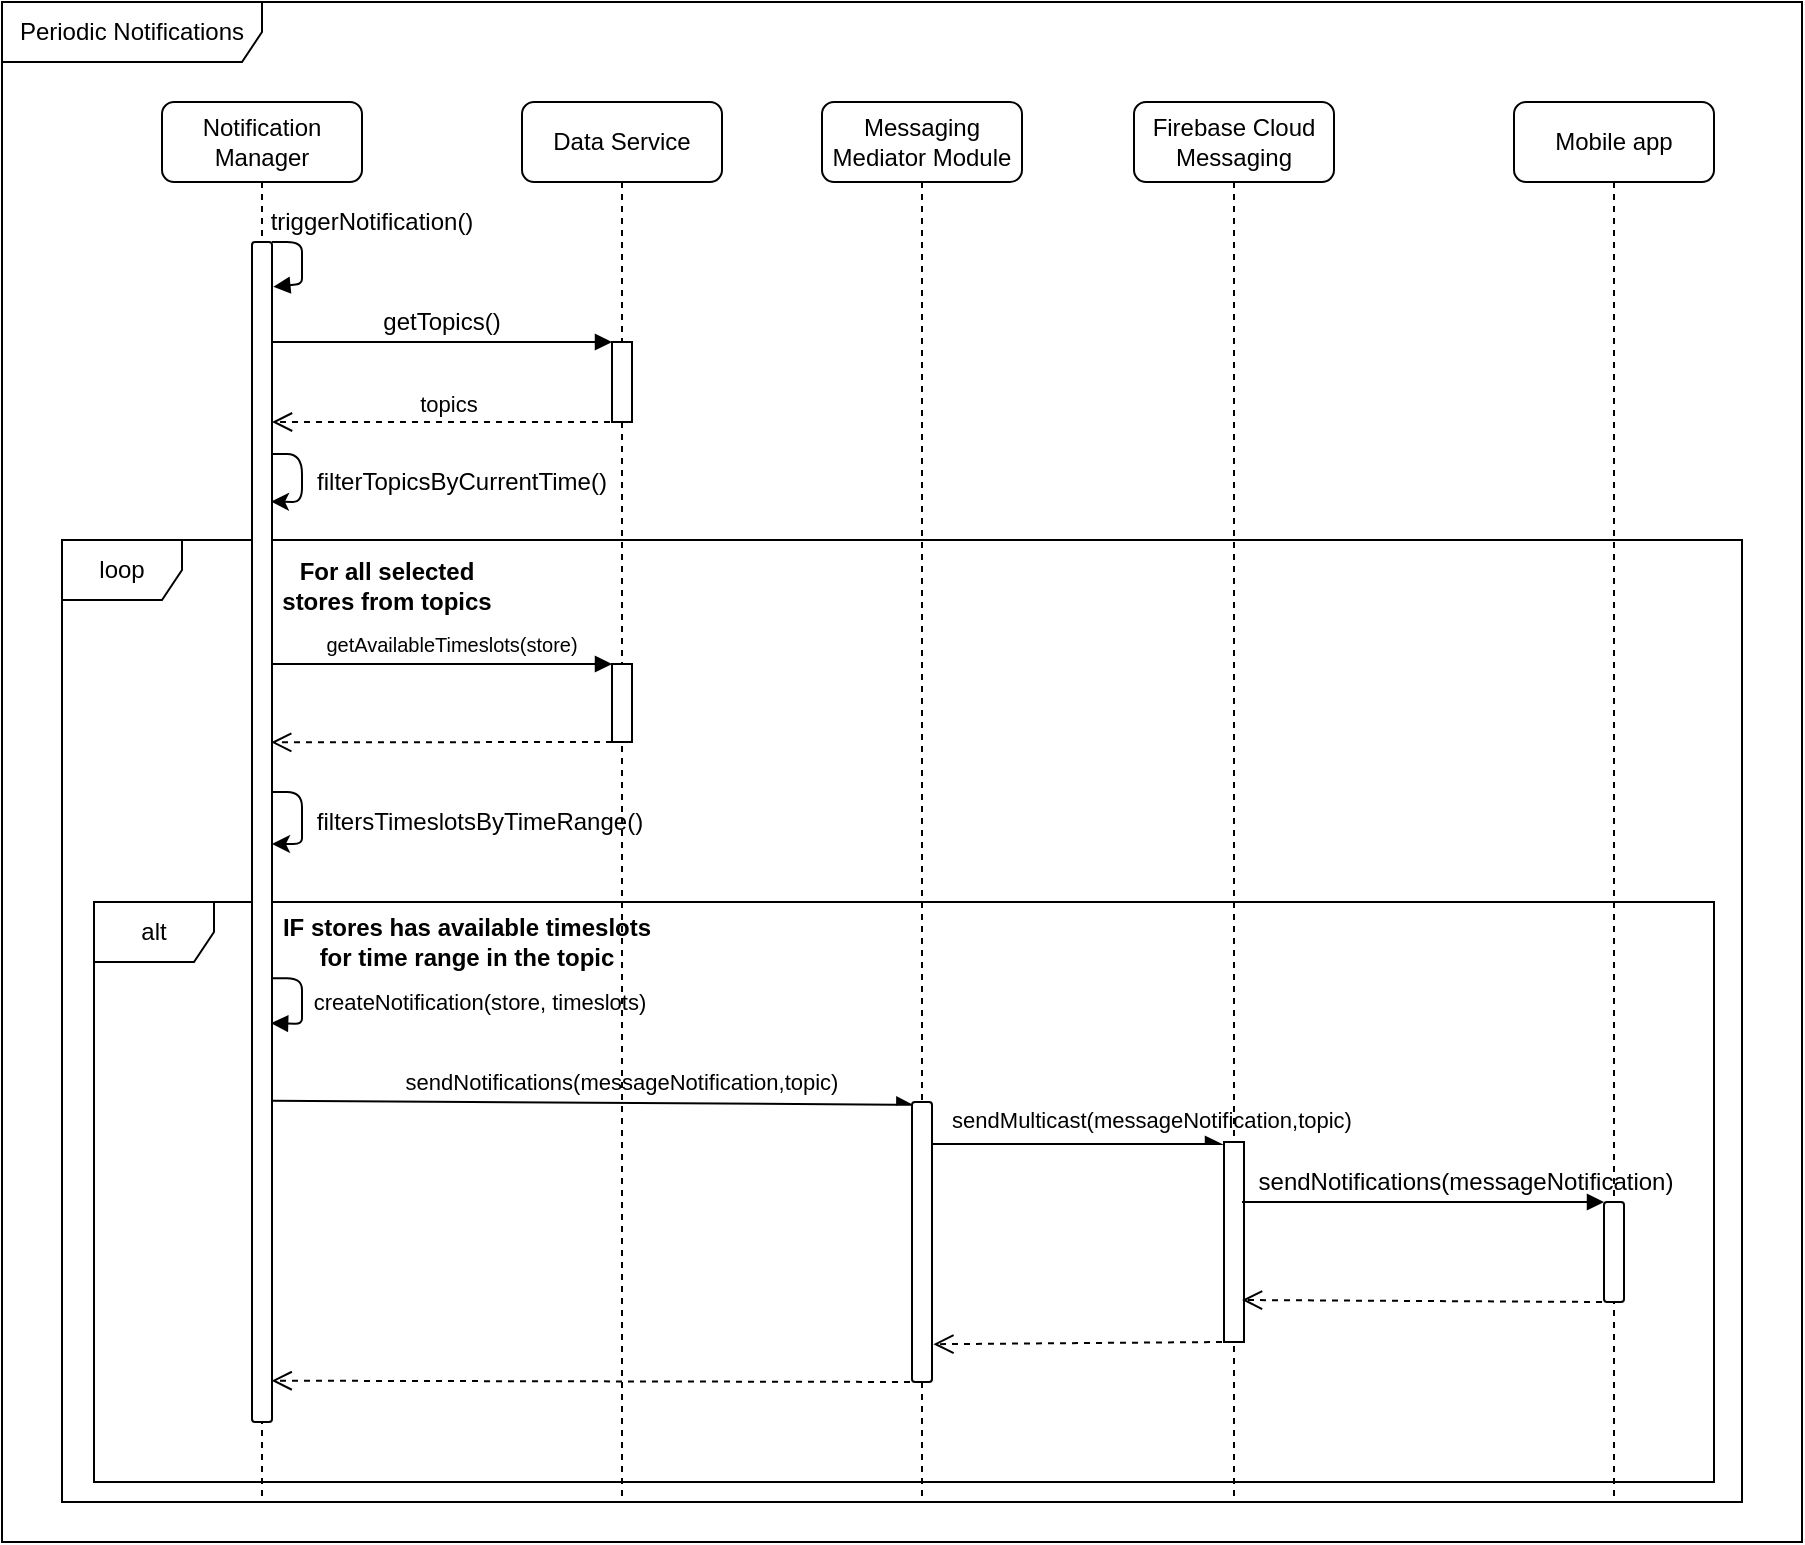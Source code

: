 <mxfile version="14.1.8" type="device"><diagram id="PfMdR0hbs6BPjKU9nnSG" name="Page-1"><mxGraphModel dx="1221" dy="654" grid="1" gridSize="10" guides="1" tooltips="1" connect="1" arrows="1" fold="1" page="1" pageScale="1" pageWidth="827" pageHeight="1169" math="0" shadow="0"><root><mxCell id="0"/><mxCell id="1" parent="0"/><mxCell id="a2I30xVV9d7Vj0c1gvLH-33" value="loop" style="shape=umlFrame;whiteSpace=wrap;html=1;rounded=1;" parent="1" vertex="1"><mxGeometry x="50" y="299" width="840" height="481" as="geometry"/></mxCell><mxCell id="a2I30xVV9d7Vj0c1gvLH-34" value="alt" style="shape=umlFrame;whiteSpace=wrap;html=1;rounded=1;" parent="1" vertex="1"><mxGeometry x="66" y="480" width="810" height="290" as="geometry"/></mxCell><mxCell id="a2I30xVV9d7Vj0c1gvLH-4" value="Notification Manager" style="shape=umlLifeline;perimeter=lifelinePerimeter;whiteSpace=wrap;html=1;container=1;collapsible=0;recursiveResize=0;outlineConnect=0;rounded=1;" parent="1" vertex="1"><mxGeometry x="100" y="80" width="100" height="700" as="geometry"/></mxCell><mxCell id="a2I30xVV9d7Vj0c1gvLH-9" value="" style="html=1;points=[];perimeter=orthogonalPerimeter;rounded=1;" parent="a2I30xVV9d7Vj0c1gvLH-4" vertex="1"><mxGeometry x="45" y="70" width="10" height="590" as="geometry"/></mxCell><mxCell id="PhSMc_ucZsmtMBNj6zIF-1" value="" style="endArrow=classic;html=1;entryX=0.95;entryY=0.22;entryDx=0;entryDy=0;entryPerimeter=0;" parent="a2I30xVV9d7Vj0c1gvLH-4" source="a2I30xVV9d7Vj0c1gvLH-9" target="a2I30xVV9d7Vj0c1gvLH-9" edge="1"><mxGeometry width="50" height="50" relative="1" as="geometry"><mxPoint x="87.5" y="180" as="sourcePoint"/><mxPoint x="137.5" y="130" as="targetPoint"/><Array as="points"><mxPoint x="70" y="176"/><mxPoint x="70" y="200"/></Array></mxGeometry></mxCell><mxCell id="PhSMc_ucZsmtMBNj6zIF-5" value="" style="endArrow=classic;html=1;" parent="a2I30xVV9d7Vj0c1gvLH-4" source="a2I30xVV9d7Vj0c1gvLH-9" target="a2I30xVV9d7Vj0c1gvLH-9" edge="1"><mxGeometry width="50" height="50" relative="1" as="geometry"><mxPoint x="87.5" y="360" as="sourcePoint"/><mxPoint x="137.5" y="310" as="targetPoint"/><Array as="points"><mxPoint x="70" y="345"/><mxPoint x="70" y="360"/><mxPoint x="70" y="371"/></Array></mxGeometry></mxCell><mxCell id="gB0hm8dgMvmCCDbdIyWe-13" value="" style="endArrow=block;endFill=1;endSize=6;html=1;entryX=0.955;entryY=0.662;entryDx=0;entryDy=0;entryPerimeter=0;exitX=0.96;exitY=0.624;exitDx=0;exitDy=0;exitPerimeter=0;" edge="1" parent="a2I30xVV9d7Vj0c1gvLH-4" source="a2I30xVV9d7Vj0c1gvLH-9" target="a2I30xVV9d7Vj0c1gvLH-9"><mxGeometry width="100" relative="1" as="geometry"><mxPoint x="-10" y="440" as="sourcePoint"/><mxPoint x="90" y="440" as="targetPoint"/><Array as="points"><mxPoint x="70" y="438"/><mxPoint x="70" y="450"/><mxPoint x="70" y="461"/></Array></mxGeometry></mxCell><mxCell id="a2I30xVV9d7Vj0c1gvLH-5" value="Firebase Cloud Messaging" style="shape=umlLifeline;perimeter=lifelinePerimeter;whiteSpace=wrap;html=1;container=1;collapsible=0;recursiveResize=0;outlineConnect=0;rounded=1;" parent="1" vertex="1"><mxGeometry x="586" y="80" width="100" height="700" as="geometry"/></mxCell><mxCell id="a2I30xVV9d7Vj0c1gvLH-39" value="" style="html=1;points=[];perimeter=orthogonalPerimeter;" parent="a2I30xVV9d7Vj0c1gvLH-5" vertex="1"><mxGeometry x="45" y="520" width="10" height="100" as="geometry"/></mxCell><mxCell id="a2I30xVV9d7Vj0c1gvLH-6" value="Data Service" style="shape=umlLifeline;perimeter=lifelinePerimeter;whiteSpace=wrap;html=1;container=1;collapsible=0;recursiveResize=0;outlineConnect=0;rounded=1;" parent="1" vertex="1"><mxGeometry x="280" y="80" width="100" height="700" as="geometry"/></mxCell><mxCell id="a2I30xVV9d7Vj0c1gvLH-16" value="" style="html=1;points=[];perimeter=orthogonalPerimeter;" parent="a2I30xVV9d7Vj0c1gvLH-6" vertex="1"><mxGeometry x="45" y="120" width="10" height="40" as="geometry"/></mxCell><mxCell id="a2I30xVV9d7Vj0c1gvLH-29" value="" style="html=1;points=[];perimeter=orthogonalPerimeter;" parent="a2I30xVV9d7Vj0c1gvLH-6" vertex="1"><mxGeometry x="45" y="281" width="10" height="39" as="geometry"/></mxCell><mxCell id="gB0hm8dgMvmCCDbdIyWe-3" value="&lt;font style=&quot;font-size: 11px&quot;&gt;sendNotifications(messageNotification,topic)&lt;/font&gt;" style="text;html=1;strokeColor=none;fillColor=none;align=center;verticalAlign=middle;whiteSpace=wrap;rounded=0;" vertex="1" parent="a2I30xVV9d7Vj0c1gvLH-6"><mxGeometry x="30" y="480" width="40" height="20" as="geometry"/></mxCell><mxCell id="a2I30xVV9d7Vj0c1gvLH-7" value="Mobile app" style="shape=umlLifeline;perimeter=lifelinePerimeter;whiteSpace=wrap;html=1;container=1;collapsible=0;recursiveResize=0;outlineConnect=0;rounded=1;" parent="1" vertex="1"><mxGeometry x="776" y="80" width="100" height="700" as="geometry"/></mxCell><mxCell id="a2I30xVV9d7Vj0c1gvLH-43" value="" style="html=1;points=[];perimeter=orthogonalPerimeter;rounded=1;" parent="a2I30xVV9d7Vj0c1gvLH-7" vertex="1"><mxGeometry x="45" y="550" width="10" height="50" as="geometry"/></mxCell><mxCell id="a2I30xVV9d7Vj0c1gvLH-10" value="" style="endArrow=block;endFill=1;endSize=6;html=1;entryX=1.066;entryY=0.038;entryDx=0;entryDy=0;entryPerimeter=0;" parent="1" target="a2I30xVV9d7Vj0c1gvLH-9" edge="1"><mxGeometry width="100" relative="1" as="geometry"><mxPoint x="155" y="150" as="sourcePoint"/><mxPoint x="180" y="150" as="targetPoint"/><Array as="points"><mxPoint x="170" y="150"/><mxPoint x="170" y="160"/><mxPoint x="170" y="171"/></Array></mxGeometry></mxCell><mxCell id="a2I30xVV9d7Vj0c1gvLH-11" value="triggerNotification()" style="text;html=1;strokeColor=none;fillColor=none;align=center;verticalAlign=middle;whiteSpace=wrap;rounded=0;" parent="1" vertex="1"><mxGeometry x="170" y="130" width="70" height="20" as="geometry"/></mxCell><mxCell id="a2I30xVV9d7Vj0c1gvLH-15" value="" style="endArrow=block;endFill=1;endSize=6;html=1;" parent="1" target="a2I30xVV9d7Vj0c1gvLH-16" edge="1"><mxGeometry width="100" relative="1" as="geometry"><mxPoint x="155" y="200" as="sourcePoint"/><mxPoint x="255" y="200" as="targetPoint"/></mxGeometry></mxCell><mxCell id="a2I30xVV9d7Vj0c1gvLH-17" value="getTopics()" style="text;html=1;strokeColor=none;fillColor=none;align=center;verticalAlign=middle;whiteSpace=wrap;rounded=0;" parent="1" vertex="1"><mxGeometry x="220" y="180" width="40" height="20" as="geometry"/></mxCell><mxCell id="a2I30xVV9d7Vj0c1gvLH-18" value="topics" style="html=1;verticalAlign=bottom;endArrow=open;dashed=1;endSize=8;" parent="1" edge="1"><mxGeometry relative="1" as="geometry"><mxPoint x="330" y="240" as="sourcePoint"/><mxPoint x="155" y="240" as="targetPoint"/><mxPoint as="offset"/></mxGeometry></mxCell><mxCell id="a2I30xVV9d7Vj0c1gvLH-27" value="&lt;b&gt;For all selected stores from topics&lt;/b&gt;" style="text;html=1;strokeColor=none;fillColor=none;align=center;verticalAlign=middle;whiteSpace=wrap;rounded=0;" parent="1" vertex="1"><mxGeometry x="155" y="312" width="115" height="20" as="geometry"/></mxCell><mxCell id="a2I30xVV9d7Vj0c1gvLH-30" value="" style="endArrow=block;endFill=1;endSize=6;html=1;" parent="1" edge="1"><mxGeometry width="100" relative="1" as="geometry"><mxPoint x="155" y="361" as="sourcePoint"/><mxPoint x="325" y="361" as="targetPoint"/></mxGeometry></mxCell><mxCell id="a2I30xVV9d7Vj0c1gvLH-31" value="&lt;font style=&quot;font-size: 10px&quot;&gt;getAvailableTimeslots(store)&lt;/font&gt;" style="text;html=1;strokeColor=none;fillColor=none;align=center;verticalAlign=middle;whiteSpace=wrap;rounded=0;" parent="1" vertex="1"><mxGeometry x="225" y="341" width="40" height="20" as="geometry"/></mxCell><mxCell id="a2I30xVV9d7Vj0c1gvLH-32" value="" style="html=1;verticalAlign=bottom;endArrow=open;dashed=1;endSize=8;entryX=0.96;entryY=0.424;entryDx=0;entryDy=0;entryPerimeter=0;" parent="1" source="a2I30xVV9d7Vj0c1gvLH-29" target="a2I30xVV9d7Vj0c1gvLH-9" edge="1"><mxGeometry relative="1" as="geometry"><mxPoint x="324" y="440" as="sourcePoint"/><mxPoint x="375" y="455.596" as="targetPoint"/></mxGeometry></mxCell><mxCell id="a2I30xVV9d7Vj0c1gvLH-35" value="&lt;b&gt;IF stores has available timeslots for time range in the topic&lt;/b&gt;" style="text;html=1;strokeColor=none;fillColor=none;align=center;verticalAlign=middle;whiteSpace=wrap;rounded=0;" parent="1" vertex="1"><mxGeometry x="155" y="490" width="195" height="20" as="geometry"/></mxCell><mxCell id="a2I30xVV9d7Vj0c1gvLH-37" value="&lt;font style=&quot;font-size: 11px&quot;&gt;createNotification(store, timeslots)&lt;/font&gt;" style="text;html=1;strokeColor=none;fillColor=none;align=center;verticalAlign=middle;whiteSpace=wrap;rounded=0;" parent="1" vertex="1"><mxGeometry x="169" y="520" width="180" height="20" as="geometry"/></mxCell><mxCell id="a2I30xVV9d7Vj0c1gvLH-38" value="" style="endArrow=async;endFill=1;endSize=6;html=1;entryX=0.067;entryY=0.01;entryDx=0;entryDy=0;entryPerimeter=0;" parent="1" target="gB0hm8dgMvmCCDbdIyWe-2" edge="1"><mxGeometry width="100" relative="1" as="geometry"><mxPoint x="155" y="579.41" as="sourcePoint"/><mxPoint x="255" y="579.41" as="targetPoint"/></mxGeometry></mxCell><mxCell id="a2I30xVV9d7Vj0c1gvLH-40" value="&lt;font style=&quot;font-size: 11px&quot;&gt;sendMulticast(messageNotification,topic)&lt;/font&gt;" style="text;html=1;strokeColor=none;fillColor=none;align=center;verticalAlign=middle;whiteSpace=wrap;rounded=0;" parent="1" vertex="1"><mxGeometry x="575" y="579" width="40" height="20" as="geometry"/></mxCell><mxCell id="a2I30xVV9d7Vj0c1gvLH-42" value="" style="endArrow=async;endFill=1;endSize=6;html=1;" parent="1" edge="1" source="gB0hm8dgMvmCCDbdIyWe-2"><mxGeometry width="100" relative="1" as="geometry"><mxPoint x="516" y="601" as="sourcePoint"/><mxPoint x="630" y="601" as="targetPoint"/></mxGeometry></mxCell><mxCell id="a2I30xVV9d7Vj0c1gvLH-44" value="sendNotifications(messageNotification)" style="text;html=1;strokeColor=none;fillColor=none;align=center;verticalAlign=middle;whiteSpace=wrap;rounded=0;" parent="1" vertex="1"><mxGeometry x="732" y="610" width="40" height="20" as="geometry"/></mxCell><mxCell id="PhSMc_ucZsmtMBNj6zIF-2" value="filterTopicsByCurrentTime()" style="text;html=1;strokeColor=none;fillColor=none;align=center;verticalAlign=middle;whiteSpace=wrap;rounded=0;" parent="1" vertex="1"><mxGeometry x="230" y="260" width="40" height="20" as="geometry"/></mxCell><mxCell id="PhSMc_ucZsmtMBNj6zIF-6" value="filtersTimeslotsByTimeRange()" style="text;html=1;strokeColor=none;fillColor=none;align=center;verticalAlign=middle;whiteSpace=wrap;rounded=0;" parent="1" vertex="1"><mxGeometry x="239" y="430" width="40" height="20" as="geometry"/></mxCell><mxCell id="gB0hm8dgMvmCCDbdIyWe-1" value="Messaging Mediator Module" style="shape=umlLifeline;perimeter=lifelinePerimeter;whiteSpace=wrap;html=1;container=1;collapsible=0;recursiveResize=0;outlineConnect=0;rounded=1;" vertex="1" parent="1"><mxGeometry x="430" y="80" width="100" height="700" as="geometry"/></mxCell><mxCell id="gB0hm8dgMvmCCDbdIyWe-2" value="" style="html=1;points=[];perimeter=orthogonalPerimeter;rounded=1;" vertex="1" parent="gB0hm8dgMvmCCDbdIyWe-1"><mxGeometry x="45" y="500" width="10" height="140" as="geometry"/></mxCell><mxCell id="gB0hm8dgMvmCCDbdIyWe-7" value="" style="html=1;verticalAlign=bottom;endArrow=block;" edge="1" parent="1"><mxGeometry width="80" relative="1" as="geometry"><mxPoint x="640" y="630" as="sourcePoint"/><mxPoint x="821" y="630" as="targetPoint"/></mxGeometry></mxCell><mxCell id="gB0hm8dgMvmCCDbdIyWe-10" value="" style="html=1;verticalAlign=bottom;endArrow=open;dashed=1;endSize=8;" edge="1" parent="1"><mxGeometry relative="1" as="geometry"><mxPoint x="820" y="680" as="sourcePoint"/><mxPoint x="640" y="679" as="targetPoint"/></mxGeometry></mxCell><mxCell id="gB0hm8dgMvmCCDbdIyWe-11" value="" style="html=1;verticalAlign=bottom;endArrow=open;dashed=1;endSize=8;entryX=1.07;entryY=0.865;entryDx=0;entryDy=0;entryPerimeter=0;" edge="1" parent="1" target="gB0hm8dgMvmCCDbdIyWe-2"><mxGeometry y="-10" relative="1" as="geometry"><mxPoint x="630" y="700" as="sourcePoint"/><mxPoint x="550" y="700" as="targetPoint"/><mxPoint as="offset"/></mxGeometry></mxCell><mxCell id="gB0hm8dgMvmCCDbdIyWe-12" value="" style="html=1;verticalAlign=bottom;endArrow=open;dashed=1;endSize=8;entryX=0.982;entryY=0.965;entryDx=0;entryDy=0;entryPerimeter=0;" edge="1" parent="1" target="a2I30xVV9d7Vj0c1gvLH-9"><mxGeometry relative="1" as="geometry"><mxPoint x="480" y="720" as="sourcePoint"/><mxPoint x="400" y="720" as="targetPoint"/></mxGeometry></mxCell><mxCell id="gB0hm8dgMvmCCDbdIyWe-14" value="Periodic Notifications" style="shape=umlFrame;whiteSpace=wrap;html=1;rounded=1;width=130;height=30;" vertex="1" parent="1"><mxGeometry x="20" y="30" width="900" height="770" as="geometry"/></mxCell></root></mxGraphModel></diagram></mxfile>